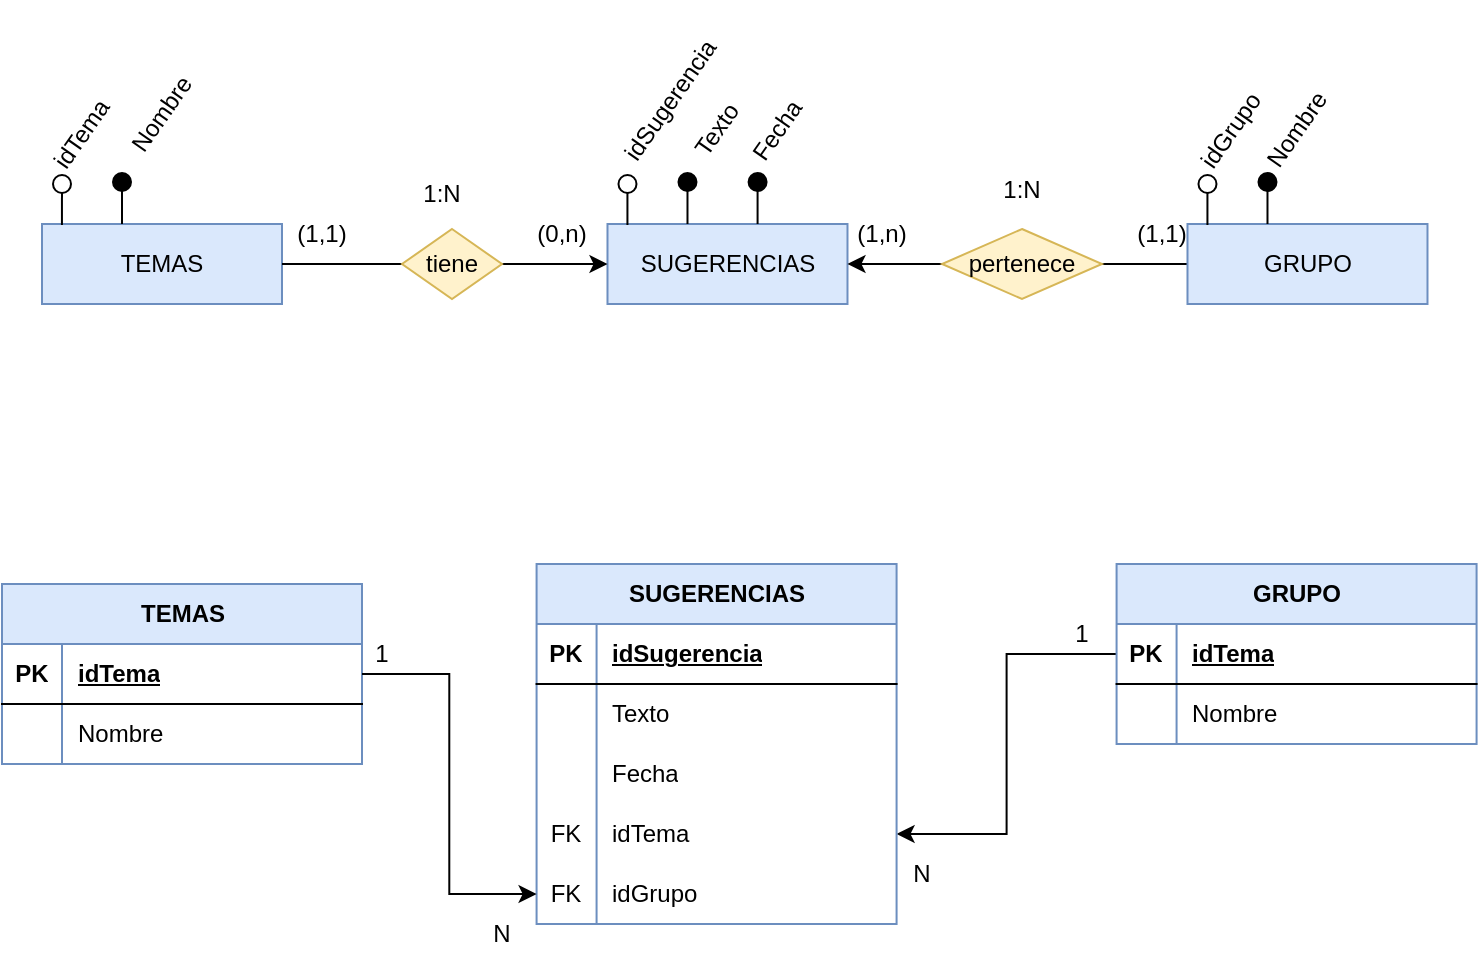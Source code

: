 <mxfile version="28.2.7">
  <diagram name="Página-1" id="k7xjXyNNCIZZD935zY0G">
    <mxGraphModel dx="1229" dy="710" grid="1" gridSize="10" guides="1" tooltips="1" connect="1" arrows="1" fold="1" page="1" pageScale="1" pageWidth="827" pageHeight="1169" math="0" shadow="0">
      <root>
        <mxCell id="0" />
        <mxCell id="1" parent="0" />
        <mxCell id="h9el3plMmiVz_AUhhKym-1" value="TEMAS" style="rounded=0;whiteSpace=wrap;html=1;fillColor=#dae8fc;strokeColor=#6c8ebf;" vertex="1" parent="1">
          <mxGeometry x="80" y="490" width="120" height="40" as="geometry" />
        </mxCell>
        <mxCell id="h9el3plMmiVz_AUhhKym-2" value="" style="endArrow=oval;html=1;rounded=0;exitX=0.083;exitY=0.014;exitDx=0;exitDy=0;exitPerimeter=0;startArrow=none;startFill=0;endFill=0;endSize=9;" edge="1" parent="1" source="h9el3plMmiVz_AUhhKym-1">
          <mxGeometry width="50" height="50" relative="1" as="geometry">
            <mxPoint x="40" y="520" as="sourcePoint" />
            <mxPoint x="90" y="470" as="targetPoint" />
          </mxGeometry>
        </mxCell>
        <mxCell id="h9el3plMmiVz_AUhhKym-3" value="idTema" style="text;html=1;whiteSpace=wrap;strokeColor=none;fillColor=none;align=center;verticalAlign=middle;rounded=0;rotation=-55;" vertex="1" parent="1">
          <mxGeometry x="70" y="430" width="60" height="30" as="geometry" />
        </mxCell>
        <mxCell id="h9el3plMmiVz_AUhhKym-4" value="" style="endArrow=oval;html=1;rounded=0;exitX=0.083;exitY=0.014;exitDx=0;exitDy=0;exitPerimeter=0;startArrow=none;startFill=0;endFill=1;endSize=9;" edge="1" parent="1">
          <mxGeometry width="50" height="50" relative="1" as="geometry">
            <mxPoint x="120" y="490" as="sourcePoint" />
            <mxPoint x="120" y="469" as="targetPoint" />
          </mxGeometry>
        </mxCell>
        <mxCell id="h9el3plMmiVz_AUhhKym-5" value="Nombre" style="text;html=1;whiteSpace=wrap;strokeColor=none;fillColor=none;align=center;verticalAlign=middle;rounded=0;rotation=-55;" vertex="1" parent="1">
          <mxGeometry x="110.005" y="419.998" width="60" height="30" as="geometry" />
        </mxCell>
        <mxCell id="h9el3plMmiVz_AUhhKym-6" value="SUGERENCIAS" style="rounded=0;whiteSpace=wrap;html=1;fillColor=#dae8fc;strokeColor=#6c8ebf;" vertex="1" parent="1">
          <mxGeometry x="362.745" y="490.0" width="120" height="40" as="geometry" />
        </mxCell>
        <mxCell id="h9el3plMmiVz_AUhhKym-7" value="" style="endArrow=oval;html=1;rounded=0;exitX=0.083;exitY=0.014;exitDx=0;exitDy=0;exitPerimeter=0;startArrow=none;startFill=0;endFill=0;endSize=9;" edge="1" parent="1" source="h9el3plMmiVz_AUhhKym-6">
          <mxGeometry width="50" height="50" relative="1" as="geometry">
            <mxPoint x="322.745" y="520" as="sourcePoint" />
            <mxPoint x="372.745" y="470.0" as="targetPoint" />
          </mxGeometry>
        </mxCell>
        <mxCell id="h9el3plMmiVz_AUhhKym-8" value="idSugerencia" style="text;html=1;whiteSpace=wrap;strokeColor=none;fillColor=none;align=center;verticalAlign=middle;rounded=0;rotation=-55;" vertex="1" parent="1">
          <mxGeometry x="344" y="413.21" width="101" height="30" as="geometry" />
        </mxCell>
        <mxCell id="h9el3plMmiVz_AUhhKym-9" value="" style="endArrow=oval;html=1;rounded=0;exitX=0.083;exitY=0.014;exitDx=0;exitDy=0;exitPerimeter=0;startArrow=none;startFill=0;endFill=1;endSize=9;" edge="1" parent="1">
          <mxGeometry width="50" height="50" relative="1" as="geometry">
            <mxPoint x="402.745" y="490.0" as="sourcePoint" />
            <mxPoint x="402.745" y="469.0" as="targetPoint" />
          </mxGeometry>
        </mxCell>
        <mxCell id="h9el3plMmiVz_AUhhKym-10" value="Texto" style="text;html=1;whiteSpace=wrap;strokeColor=none;fillColor=none;align=center;verticalAlign=middle;rounded=0;rotation=-55;" vertex="1" parent="1">
          <mxGeometry x="396.8" y="427.78" width="40.99" height="30" as="geometry" />
        </mxCell>
        <mxCell id="h9el3plMmiVz_AUhhKym-11" value="" style="endArrow=oval;html=1;rounded=0;exitX=0.083;exitY=0.014;exitDx=0;exitDy=0;exitPerimeter=0;startArrow=none;startFill=0;endFill=1;endSize=9;" edge="1" parent="1">
          <mxGeometry width="50" height="50" relative="1" as="geometry">
            <mxPoint x="437.79" y="490" as="sourcePoint" />
            <mxPoint x="437.79" y="469" as="targetPoint" />
          </mxGeometry>
        </mxCell>
        <mxCell id="h9el3plMmiVz_AUhhKym-12" value="Fecha" style="text;html=1;whiteSpace=wrap;strokeColor=none;fillColor=none;align=center;verticalAlign=middle;rounded=0;rotation=-55;" vertex="1" parent="1">
          <mxGeometry x="427.288" y="427.782" width="40.99" height="30" as="geometry" />
        </mxCell>
        <mxCell id="h9el3plMmiVz_AUhhKym-22" style="edgeStyle=orthogonalEdgeStyle;rounded=0;orthogonalLoop=1;jettySize=auto;html=1;entryX=0;entryY=0.5;entryDx=0;entryDy=0;" edge="1" parent="1" source="h9el3plMmiVz_AUhhKym-13" target="h9el3plMmiVz_AUhhKym-6">
          <mxGeometry relative="1" as="geometry" />
        </mxCell>
        <mxCell id="h9el3plMmiVz_AUhhKym-23" style="edgeStyle=orthogonalEdgeStyle;rounded=0;orthogonalLoop=1;jettySize=auto;html=1;endArrow=none;endFill=0;" edge="1" parent="1" source="h9el3plMmiVz_AUhhKym-13" target="h9el3plMmiVz_AUhhKym-1">
          <mxGeometry relative="1" as="geometry" />
        </mxCell>
        <mxCell id="h9el3plMmiVz_AUhhKym-13" value="tiene" style="rhombus;whiteSpace=wrap;html=1;fillColor=#fff2cc;strokeColor=#d6b656;" vertex="1" parent="1">
          <mxGeometry x="260" y="492.5" width="50" height="35" as="geometry" />
        </mxCell>
        <mxCell id="h9el3plMmiVz_AUhhKym-25" style="edgeStyle=orthogonalEdgeStyle;rounded=0;orthogonalLoop=1;jettySize=auto;html=1;entryX=1;entryY=0.5;entryDx=0;entryDy=0;endArrow=none;endFill=0;" edge="1" parent="1" source="h9el3plMmiVz_AUhhKym-14" target="h9el3plMmiVz_AUhhKym-21">
          <mxGeometry relative="1" as="geometry" />
        </mxCell>
        <mxCell id="h9el3plMmiVz_AUhhKym-14" value="GRUPO" style="rounded=0;whiteSpace=wrap;html=1;fillColor=#dae8fc;strokeColor=#6c8ebf;" vertex="1" parent="1">
          <mxGeometry x="652.745" y="490.001" width="120" height="40" as="geometry" />
        </mxCell>
        <mxCell id="h9el3plMmiVz_AUhhKym-15" value="" style="endArrow=oval;html=1;rounded=0;exitX=0.083;exitY=0.014;exitDx=0;exitDy=0;exitPerimeter=0;startArrow=none;startFill=0;endFill=0;endSize=9;" edge="1" parent="1" source="h9el3plMmiVz_AUhhKym-14">
          <mxGeometry width="50" height="50" relative="1" as="geometry">
            <mxPoint x="612.745" y="520.001" as="sourcePoint" />
            <mxPoint x="662.745" y="470.001" as="targetPoint" />
          </mxGeometry>
        </mxCell>
        <mxCell id="h9el3plMmiVz_AUhhKym-16" value="idGrupo" style="text;html=1;whiteSpace=wrap;strokeColor=none;fillColor=none;align=center;verticalAlign=middle;rounded=0;rotation=-55;" vertex="1" parent="1">
          <mxGeometry x="641.46" y="427.55" width="66" height="30" as="geometry" />
        </mxCell>
        <mxCell id="h9el3plMmiVz_AUhhKym-17" value="" style="endArrow=oval;html=1;rounded=0;exitX=0.083;exitY=0.014;exitDx=0;exitDy=0;exitPerimeter=0;startArrow=none;startFill=0;endFill=1;endSize=9;" edge="1" parent="1">
          <mxGeometry width="50" height="50" relative="1" as="geometry">
            <mxPoint x="692.745" y="490.001" as="sourcePoint" />
            <mxPoint x="692.745" y="469.001" as="targetPoint" />
          </mxGeometry>
        </mxCell>
        <mxCell id="h9el3plMmiVz_AUhhKym-18" value="Nombre" style="text;html=1;whiteSpace=wrap;strokeColor=none;fillColor=none;align=center;verticalAlign=middle;rounded=0;rotation=-55;" vertex="1" parent="1">
          <mxGeometry x="686.8" y="427.781" width="40.99" height="30" as="geometry" />
        </mxCell>
        <mxCell id="h9el3plMmiVz_AUhhKym-24" style="edgeStyle=orthogonalEdgeStyle;rounded=0;orthogonalLoop=1;jettySize=auto;html=1;entryX=1;entryY=0.5;entryDx=0;entryDy=0;" edge="1" parent="1" source="h9el3plMmiVz_AUhhKym-21" target="h9el3plMmiVz_AUhhKym-6">
          <mxGeometry relative="1" as="geometry" />
        </mxCell>
        <mxCell id="h9el3plMmiVz_AUhhKym-21" value="pertenece" style="rhombus;whiteSpace=wrap;html=1;fillColor=#fff2cc;strokeColor=#d6b656;" vertex="1" parent="1">
          <mxGeometry x="530" y="492.5" width="80" height="35" as="geometry" />
        </mxCell>
        <mxCell id="h9el3plMmiVz_AUhhKym-26" value="(0,n)" style="text;html=1;whiteSpace=wrap;strokeColor=none;fillColor=none;align=center;verticalAlign=middle;rounded=0;" vertex="1" parent="1">
          <mxGeometry x="310" y="480" width="60" height="30" as="geometry" />
        </mxCell>
        <mxCell id="h9el3plMmiVz_AUhhKym-27" value="(1,n)" style="text;html=1;whiteSpace=wrap;strokeColor=none;fillColor=none;align=center;verticalAlign=middle;rounded=0;" vertex="1" parent="1">
          <mxGeometry x="470" y="480" width="60" height="30" as="geometry" />
        </mxCell>
        <mxCell id="h9el3plMmiVz_AUhhKym-28" value="(1,1)" style="text;html=1;whiteSpace=wrap;strokeColor=none;fillColor=none;align=center;verticalAlign=middle;rounded=0;" vertex="1" parent="1">
          <mxGeometry x="190" y="480" width="60" height="30" as="geometry" />
        </mxCell>
        <mxCell id="h9el3plMmiVz_AUhhKym-29" value="(1,1)" style="text;html=1;whiteSpace=wrap;strokeColor=none;fillColor=none;align=center;verticalAlign=middle;rounded=0;" vertex="1" parent="1">
          <mxGeometry x="610" y="480" width="60" height="30" as="geometry" />
        </mxCell>
        <mxCell id="h9el3plMmiVz_AUhhKym-30" value="1:N" style="text;html=1;whiteSpace=wrap;strokeColor=none;fillColor=none;align=center;verticalAlign=middle;rounded=0;" vertex="1" parent="1">
          <mxGeometry x="250" y="460" width="60" height="30" as="geometry" />
        </mxCell>
        <mxCell id="h9el3plMmiVz_AUhhKym-31" value="1:N" style="text;html=1;whiteSpace=wrap;strokeColor=none;fillColor=none;align=center;verticalAlign=middle;rounded=0;" vertex="1" parent="1">
          <mxGeometry x="540" y="457.55" width="60" height="30" as="geometry" />
        </mxCell>
        <mxCell id="h9el3plMmiVz_AUhhKym-32" value="TEMAS" style="shape=table;startSize=30;container=1;collapsible=1;childLayout=tableLayout;fixedRows=1;rowLines=0;fontStyle=1;align=center;resizeLast=1;html=1;fillColor=#dae8fc;strokeColor=#6c8ebf;" vertex="1" parent="1">
          <mxGeometry x="60" y="670" width="180" height="90" as="geometry" />
        </mxCell>
        <mxCell id="h9el3plMmiVz_AUhhKym-33" value="" style="shape=tableRow;horizontal=0;startSize=0;swimlaneHead=0;swimlaneBody=0;fillColor=none;collapsible=0;dropTarget=0;points=[[0,0.5],[1,0.5]];portConstraint=eastwest;top=0;left=0;right=0;bottom=1;" vertex="1" parent="h9el3plMmiVz_AUhhKym-32">
          <mxGeometry y="30" width="180" height="30" as="geometry" />
        </mxCell>
        <mxCell id="h9el3plMmiVz_AUhhKym-34" value="PK" style="shape=partialRectangle;connectable=0;fillColor=none;top=0;left=0;bottom=0;right=0;fontStyle=1;overflow=hidden;whiteSpace=wrap;html=1;" vertex="1" parent="h9el3plMmiVz_AUhhKym-33">
          <mxGeometry width="30" height="30" as="geometry">
            <mxRectangle width="30" height="30" as="alternateBounds" />
          </mxGeometry>
        </mxCell>
        <mxCell id="h9el3plMmiVz_AUhhKym-35" value="idTema" style="shape=partialRectangle;connectable=0;fillColor=none;top=0;left=0;bottom=0;right=0;align=left;spacingLeft=6;fontStyle=5;overflow=hidden;whiteSpace=wrap;html=1;" vertex="1" parent="h9el3plMmiVz_AUhhKym-33">
          <mxGeometry x="30" width="150" height="30" as="geometry">
            <mxRectangle width="150" height="30" as="alternateBounds" />
          </mxGeometry>
        </mxCell>
        <mxCell id="h9el3plMmiVz_AUhhKym-36" value="" style="shape=tableRow;horizontal=0;startSize=0;swimlaneHead=0;swimlaneBody=0;fillColor=none;collapsible=0;dropTarget=0;points=[[0,0.5],[1,0.5]];portConstraint=eastwest;top=0;left=0;right=0;bottom=0;" vertex="1" parent="h9el3plMmiVz_AUhhKym-32">
          <mxGeometry y="60" width="180" height="30" as="geometry" />
        </mxCell>
        <mxCell id="h9el3plMmiVz_AUhhKym-37" value="" style="shape=partialRectangle;connectable=0;fillColor=none;top=0;left=0;bottom=0;right=0;editable=1;overflow=hidden;whiteSpace=wrap;html=1;" vertex="1" parent="h9el3plMmiVz_AUhhKym-36">
          <mxGeometry width="30" height="30" as="geometry">
            <mxRectangle width="30" height="30" as="alternateBounds" />
          </mxGeometry>
        </mxCell>
        <mxCell id="h9el3plMmiVz_AUhhKym-38" value="Nombre" style="shape=partialRectangle;connectable=0;fillColor=none;top=0;left=0;bottom=0;right=0;align=left;spacingLeft=6;overflow=hidden;whiteSpace=wrap;html=1;" vertex="1" parent="h9el3plMmiVz_AUhhKym-36">
          <mxGeometry x="30" width="150" height="30" as="geometry">
            <mxRectangle width="150" height="30" as="alternateBounds" />
          </mxGeometry>
        </mxCell>
        <mxCell id="h9el3plMmiVz_AUhhKym-75" style="edgeStyle=orthogonalEdgeStyle;rounded=0;orthogonalLoop=1;jettySize=auto;html=1;entryX=1;entryY=0.5;entryDx=0;entryDy=0;exitX=0;exitY=0.5;exitDx=0;exitDy=0;" edge="1" parent="1" source="h9el3plMmiVz_AUhhKym-49" target="h9el3plMmiVz_AUhhKym-68">
          <mxGeometry relative="1" as="geometry" />
        </mxCell>
        <mxCell id="h9el3plMmiVz_AUhhKym-48" value="GRUPO" style="shape=table;startSize=30;container=1;collapsible=1;childLayout=tableLayout;fixedRows=1;rowLines=0;fontStyle=1;align=center;resizeLast=1;html=1;fillColor=#dae8fc;strokeColor=#6c8ebf;" vertex="1" parent="1">
          <mxGeometry x="617.29" y="660" width="180" height="90" as="geometry" />
        </mxCell>
        <mxCell id="h9el3plMmiVz_AUhhKym-49" value="" style="shape=tableRow;horizontal=0;startSize=0;swimlaneHead=0;swimlaneBody=0;fillColor=none;collapsible=0;dropTarget=0;points=[[0,0.5],[1,0.5]];portConstraint=eastwest;top=0;left=0;right=0;bottom=1;" vertex="1" parent="h9el3plMmiVz_AUhhKym-48">
          <mxGeometry y="30" width="180" height="30" as="geometry" />
        </mxCell>
        <mxCell id="h9el3plMmiVz_AUhhKym-50" value="PK" style="shape=partialRectangle;connectable=0;fillColor=none;top=0;left=0;bottom=0;right=0;fontStyle=1;overflow=hidden;whiteSpace=wrap;html=1;" vertex="1" parent="h9el3plMmiVz_AUhhKym-49">
          <mxGeometry width="30" height="30" as="geometry">
            <mxRectangle width="30" height="30" as="alternateBounds" />
          </mxGeometry>
        </mxCell>
        <mxCell id="h9el3plMmiVz_AUhhKym-51" value="idTema" style="shape=partialRectangle;connectable=0;fillColor=none;top=0;left=0;bottom=0;right=0;align=left;spacingLeft=6;fontStyle=5;overflow=hidden;whiteSpace=wrap;html=1;" vertex="1" parent="h9el3plMmiVz_AUhhKym-49">
          <mxGeometry x="30" width="150" height="30" as="geometry">
            <mxRectangle width="150" height="30" as="alternateBounds" />
          </mxGeometry>
        </mxCell>
        <mxCell id="h9el3plMmiVz_AUhhKym-52" value="" style="shape=tableRow;horizontal=0;startSize=0;swimlaneHead=0;swimlaneBody=0;fillColor=none;collapsible=0;dropTarget=0;points=[[0,0.5],[1,0.5]];portConstraint=eastwest;top=0;left=0;right=0;bottom=0;" vertex="1" parent="h9el3plMmiVz_AUhhKym-48">
          <mxGeometry y="60" width="180" height="30" as="geometry" />
        </mxCell>
        <mxCell id="h9el3plMmiVz_AUhhKym-53" value="" style="shape=partialRectangle;connectable=0;fillColor=none;top=0;left=0;bottom=0;right=0;editable=1;overflow=hidden;whiteSpace=wrap;html=1;" vertex="1" parent="h9el3plMmiVz_AUhhKym-52">
          <mxGeometry width="30" height="30" as="geometry">
            <mxRectangle width="30" height="30" as="alternateBounds" />
          </mxGeometry>
        </mxCell>
        <mxCell id="h9el3plMmiVz_AUhhKym-54" value="Nombre" style="shape=partialRectangle;connectable=0;fillColor=none;top=0;left=0;bottom=0;right=0;align=left;spacingLeft=6;overflow=hidden;whiteSpace=wrap;html=1;" vertex="1" parent="h9el3plMmiVz_AUhhKym-52">
          <mxGeometry x="30" width="150" height="30" as="geometry">
            <mxRectangle width="150" height="30" as="alternateBounds" />
          </mxGeometry>
        </mxCell>
        <mxCell id="h9el3plMmiVz_AUhhKym-55" value="SUGERENCIAS" style="shape=table;startSize=30;container=1;collapsible=1;childLayout=tableLayout;fixedRows=1;rowLines=0;fontStyle=1;align=center;resizeLast=1;html=1;fillColor=#dae8fc;strokeColor=#6c8ebf;" vertex="1" parent="1">
          <mxGeometry x="327.29" y="660" width="180" height="180" as="geometry" />
        </mxCell>
        <mxCell id="h9el3plMmiVz_AUhhKym-56" value="" style="shape=tableRow;horizontal=0;startSize=0;swimlaneHead=0;swimlaneBody=0;fillColor=none;collapsible=0;dropTarget=0;points=[[0,0.5],[1,0.5]];portConstraint=eastwest;top=0;left=0;right=0;bottom=1;" vertex="1" parent="h9el3plMmiVz_AUhhKym-55">
          <mxGeometry y="30" width="180" height="30" as="geometry" />
        </mxCell>
        <mxCell id="h9el3plMmiVz_AUhhKym-57" value="PK" style="shape=partialRectangle;connectable=0;fillColor=none;top=0;left=0;bottom=0;right=0;fontStyle=1;overflow=hidden;whiteSpace=wrap;html=1;" vertex="1" parent="h9el3plMmiVz_AUhhKym-56">
          <mxGeometry width="30" height="30" as="geometry">
            <mxRectangle width="30" height="30" as="alternateBounds" />
          </mxGeometry>
        </mxCell>
        <mxCell id="h9el3plMmiVz_AUhhKym-58" value="idSugerencia" style="shape=partialRectangle;connectable=0;fillColor=none;top=0;left=0;bottom=0;right=0;align=left;spacingLeft=6;fontStyle=5;overflow=hidden;whiteSpace=wrap;html=1;" vertex="1" parent="h9el3plMmiVz_AUhhKym-56">
          <mxGeometry x="30" width="150" height="30" as="geometry">
            <mxRectangle width="150" height="30" as="alternateBounds" />
          </mxGeometry>
        </mxCell>
        <mxCell id="h9el3plMmiVz_AUhhKym-59" value="" style="shape=tableRow;horizontal=0;startSize=0;swimlaneHead=0;swimlaneBody=0;fillColor=none;collapsible=0;dropTarget=0;points=[[0,0.5],[1,0.5]];portConstraint=eastwest;top=0;left=0;right=0;bottom=0;" vertex="1" parent="h9el3plMmiVz_AUhhKym-55">
          <mxGeometry y="60" width="180" height="30" as="geometry" />
        </mxCell>
        <mxCell id="h9el3plMmiVz_AUhhKym-60" value="" style="shape=partialRectangle;connectable=0;fillColor=none;top=0;left=0;bottom=0;right=0;editable=1;overflow=hidden;whiteSpace=wrap;html=1;" vertex="1" parent="h9el3plMmiVz_AUhhKym-59">
          <mxGeometry width="30" height="30" as="geometry">
            <mxRectangle width="30" height="30" as="alternateBounds" />
          </mxGeometry>
        </mxCell>
        <mxCell id="h9el3plMmiVz_AUhhKym-61" value="Texto" style="shape=partialRectangle;connectable=0;fillColor=none;top=0;left=0;bottom=0;right=0;align=left;spacingLeft=6;overflow=hidden;whiteSpace=wrap;html=1;" vertex="1" parent="h9el3plMmiVz_AUhhKym-59">
          <mxGeometry x="30" width="150" height="30" as="geometry">
            <mxRectangle width="150" height="30" as="alternateBounds" />
          </mxGeometry>
        </mxCell>
        <mxCell id="h9el3plMmiVz_AUhhKym-62" value="" style="shape=tableRow;horizontal=0;startSize=0;swimlaneHead=0;swimlaneBody=0;fillColor=none;collapsible=0;dropTarget=0;points=[[0,0.5],[1,0.5]];portConstraint=eastwest;top=0;left=0;right=0;bottom=0;" vertex="1" parent="h9el3plMmiVz_AUhhKym-55">
          <mxGeometry y="90" width="180" height="30" as="geometry" />
        </mxCell>
        <mxCell id="h9el3plMmiVz_AUhhKym-63" value="" style="shape=partialRectangle;connectable=0;fillColor=none;top=0;left=0;bottom=0;right=0;editable=1;overflow=hidden;whiteSpace=wrap;html=1;" vertex="1" parent="h9el3plMmiVz_AUhhKym-62">
          <mxGeometry width="30" height="30" as="geometry">
            <mxRectangle width="30" height="30" as="alternateBounds" />
          </mxGeometry>
        </mxCell>
        <mxCell id="h9el3plMmiVz_AUhhKym-64" value="Fecha" style="shape=partialRectangle;connectable=0;fillColor=none;top=0;left=0;bottom=0;right=0;align=left;spacingLeft=6;overflow=hidden;whiteSpace=wrap;html=1;" vertex="1" parent="h9el3plMmiVz_AUhhKym-62">
          <mxGeometry x="30" width="150" height="30" as="geometry">
            <mxRectangle width="150" height="30" as="alternateBounds" />
          </mxGeometry>
        </mxCell>
        <mxCell id="h9el3plMmiVz_AUhhKym-68" style="shape=tableRow;horizontal=0;startSize=0;swimlaneHead=0;swimlaneBody=0;fillColor=none;collapsible=0;dropTarget=0;points=[[0,0.5],[1,0.5]];portConstraint=eastwest;top=0;left=0;right=0;bottom=0;" vertex="1" parent="h9el3plMmiVz_AUhhKym-55">
          <mxGeometry y="120" width="180" height="30" as="geometry" />
        </mxCell>
        <mxCell id="h9el3plMmiVz_AUhhKym-69" value="FK" style="shape=partialRectangle;connectable=0;fillColor=none;top=0;left=0;bottom=0;right=0;editable=1;overflow=hidden;whiteSpace=wrap;html=1;" vertex="1" parent="h9el3plMmiVz_AUhhKym-68">
          <mxGeometry width="30" height="30" as="geometry">
            <mxRectangle width="30" height="30" as="alternateBounds" />
          </mxGeometry>
        </mxCell>
        <mxCell id="h9el3plMmiVz_AUhhKym-70" value="idTema" style="shape=partialRectangle;connectable=0;fillColor=none;top=0;left=0;bottom=0;right=0;align=left;spacingLeft=6;overflow=hidden;whiteSpace=wrap;html=1;" vertex="1" parent="h9el3plMmiVz_AUhhKym-68">
          <mxGeometry x="30" width="150" height="30" as="geometry">
            <mxRectangle width="150" height="30" as="alternateBounds" />
          </mxGeometry>
        </mxCell>
        <mxCell id="h9el3plMmiVz_AUhhKym-71" style="shape=tableRow;horizontal=0;startSize=0;swimlaneHead=0;swimlaneBody=0;fillColor=none;collapsible=0;dropTarget=0;points=[[0,0.5],[1,0.5]];portConstraint=eastwest;top=0;left=0;right=0;bottom=0;" vertex="1" parent="h9el3plMmiVz_AUhhKym-55">
          <mxGeometry y="150" width="180" height="30" as="geometry" />
        </mxCell>
        <mxCell id="h9el3plMmiVz_AUhhKym-72" value="FK" style="shape=partialRectangle;connectable=0;fillColor=none;top=0;left=0;bottom=0;right=0;editable=1;overflow=hidden;whiteSpace=wrap;html=1;" vertex="1" parent="h9el3plMmiVz_AUhhKym-71">
          <mxGeometry width="30" height="30" as="geometry">
            <mxRectangle width="30" height="30" as="alternateBounds" />
          </mxGeometry>
        </mxCell>
        <mxCell id="h9el3plMmiVz_AUhhKym-73" value="idGrupo" style="shape=partialRectangle;connectable=0;fillColor=none;top=0;left=0;bottom=0;right=0;align=left;spacingLeft=6;overflow=hidden;whiteSpace=wrap;html=1;" vertex="1" parent="h9el3plMmiVz_AUhhKym-71">
          <mxGeometry x="30" width="150" height="30" as="geometry">
            <mxRectangle width="150" height="30" as="alternateBounds" />
          </mxGeometry>
        </mxCell>
        <mxCell id="h9el3plMmiVz_AUhhKym-74" style="edgeStyle=orthogonalEdgeStyle;rounded=0;orthogonalLoop=1;jettySize=auto;html=1;entryX=0;entryY=0.5;entryDx=0;entryDy=0;" edge="1" parent="1" source="h9el3plMmiVz_AUhhKym-33" target="h9el3plMmiVz_AUhhKym-71">
          <mxGeometry relative="1" as="geometry" />
        </mxCell>
        <mxCell id="h9el3plMmiVz_AUhhKym-76" value="N" style="text;html=1;whiteSpace=wrap;strokeColor=none;fillColor=none;align=center;verticalAlign=middle;rounded=0;" vertex="1" parent="1">
          <mxGeometry x="280" y="830" width="60" height="30" as="geometry" />
        </mxCell>
        <mxCell id="h9el3plMmiVz_AUhhKym-77" value="N" style="text;html=1;whiteSpace=wrap;strokeColor=none;fillColor=none;align=center;verticalAlign=middle;rounded=0;" vertex="1" parent="1">
          <mxGeometry x="490" y="800" width="60" height="30" as="geometry" />
        </mxCell>
        <mxCell id="h9el3plMmiVz_AUhhKym-78" value="1" style="text;html=1;whiteSpace=wrap;strokeColor=none;fillColor=none;align=center;verticalAlign=middle;rounded=0;" vertex="1" parent="1">
          <mxGeometry x="220" y="690" width="60" height="30" as="geometry" />
        </mxCell>
        <mxCell id="h9el3plMmiVz_AUhhKym-79" value="1" style="text;html=1;whiteSpace=wrap;strokeColor=none;fillColor=none;align=center;verticalAlign=middle;rounded=0;" vertex="1" parent="1">
          <mxGeometry x="570" y="680" width="60" height="30" as="geometry" />
        </mxCell>
      </root>
    </mxGraphModel>
  </diagram>
</mxfile>
